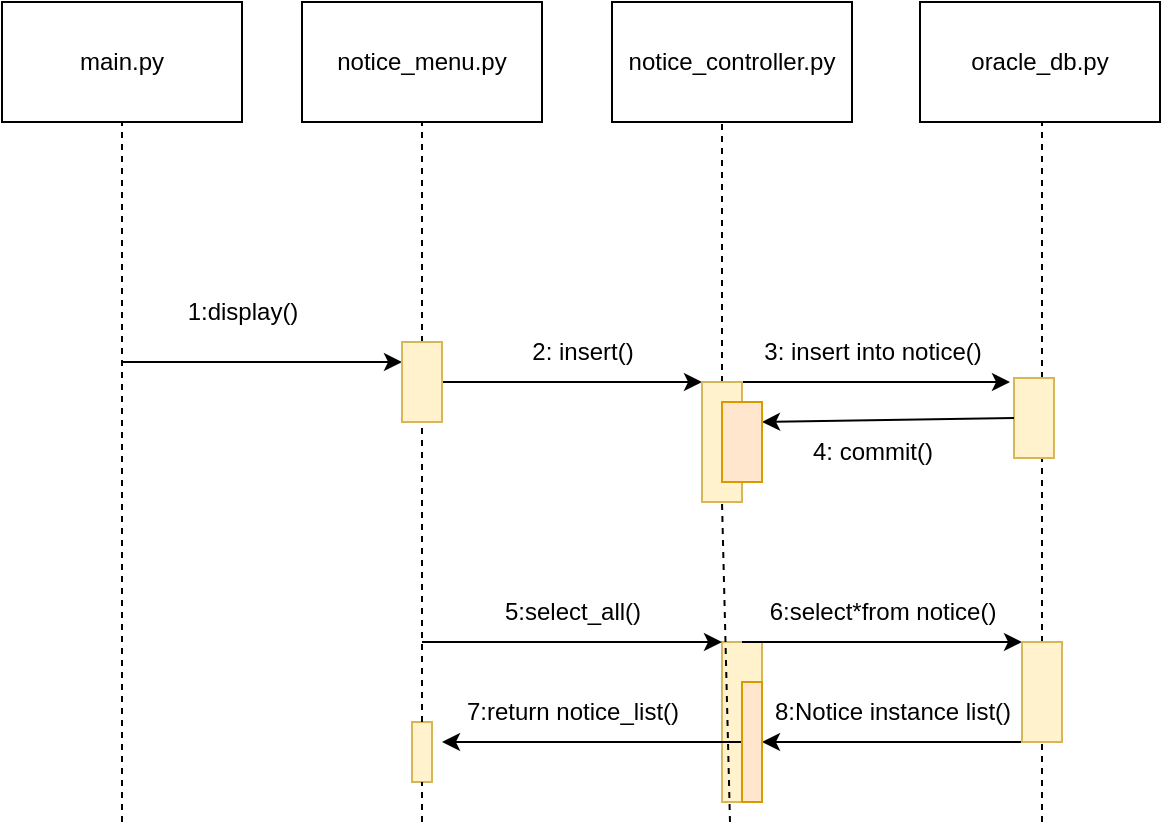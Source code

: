<mxfile version="20.1.1" type="github"><diagram id="b9IIirGVZ1tD8DAG6mxK" name="Page-1"><mxGraphModel dx="780" dy="752" grid="1" gridSize="10" guides="1" tooltips="1" connect="1" arrows="1" fold="1" page="1" pageScale="1" pageWidth="827" pageHeight="1169" math="0" shadow="0"><root><mxCell id="0"/><mxCell id="1" parent="0"/><mxCell id="42wBGViCeTJOvBd8uuLy-22" value="&lt;span style=&quot;color: rgba(0, 0, 0, 0); font-family: monospace; font-size: 0px; text-align: start;&quot;&gt;%3CmxGraphModel%3E%3Croot%3E%3CmxCell%20id%3D%220%22%2F%3E%3CmxCell%20id%3D%221%22%20parent%3D%220%22%2F%3E%3CmxCell%20id%3D%222%22%20value%3D%22%22%20style%3D%22endArrow%3Dclassic%3Bhtml%3D1%3Brounded%3D0%3B%22%20edge%3D%221%22%20parent%3D%221%22%3E%3CmxGeometry%20width%3D%2250%22%20height%3D%2250%22%20relative%3D%221%22%20as%3D%22geometry%22%3E%3CmxPoint%20x%3D%22420%22%20y%3D%22390%22%20as%3D%22sourcePoint%22%2F%3E%3CmxPoint%20x%3D%22560%22%20y%3D%22390%22%20as%3D%22targetPoint%22%2F%3E%3C%2FmxGeometry%3E%3C%2FmxCell%3E%3C%2Froot%3E%3C%2FmxGraphModel%3E&lt;/span&gt;" style="rounded=0;whiteSpace=wrap;html=1;fillColor=#fff2cc;strokeColor=#d6b656;" parent="1" vertex="1"><mxGeometry x="410" y="390" width="20" height="80" as="geometry"/></mxCell><mxCell id="42wBGViCeTJOvBd8uuLy-1" value="main.py" style="rounded=0;whiteSpace=wrap;html=1;" parent="1" vertex="1"><mxGeometry x="50" y="70" width="120" height="60" as="geometry"/></mxCell><mxCell id="42wBGViCeTJOvBd8uuLy-2" value="notice_menu.py" style="rounded=0;whiteSpace=wrap;html=1;" parent="1" vertex="1"><mxGeometry x="200" y="70" width="120" height="60" as="geometry"/></mxCell><mxCell id="42wBGViCeTJOvBd8uuLy-3" value="notice_controller.py" style="rounded=0;whiteSpace=wrap;html=1;" parent="1" vertex="1"><mxGeometry x="355" y="70" width="120" height="60" as="geometry"/></mxCell><mxCell id="42wBGViCeTJOvBd8uuLy-4" value="oracle_db.py" style="rounded=0;whiteSpace=wrap;html=1;" parent="1" vertex="1"><mxGeometry x="509" y="70" width="120" height="60" as="geometry"/></mxCell><mxCell id="42wBGViCeTJOvBd8uuLy-5" value="" style="endArrow=none;dashed=1;html=1;rounded=0;entryX=0.5;entryY=1;entryDx=0;entryDy=0;" parent="1" target="42wBGViCeTJOvBd8uuLy-1" edge="1"><mxGeometry width="50" height="50" relative="1" as="geometry"><mxPoint x="110" y="480" as="sourcePoint"/><mxPoint x="420" y="360" as="targetPoint"/></mxGeometry></mxCell><mxCell id="42wBGViCeTJOvBd8uuLy-6" value="" style="endArrow=none;dashed=1;html=1;rounded=0;entryX=0.5;entryY=1;entryDx=0;entryDy=0;startArrow=none;" parent="1" source="42wBGViCeTJOvBd8uuLy-30" edge="1"><mxGeometry width="50" height="50" relative="1" as="geometry"><mxPoint x="260" y="480" as="sourcePoint"/><mxPoint x="260" y="130" as="targetPoint"/></mxGeometry></mxCell><mxCell id="42wBGViCeTJOvBd8uuLy-7" value="" style="endArrow=none;dashed=1;html=1;rounded=0;startArrow=none;" parent="1" source="42wBGViCeTJOvBd8uuLy-31" edge="1"><mxGeometry width="50" height="50" relative="1" as="geometry"><mxPoint x="414" y="480" as="sourcePoint"/><mxPoint x="410" y="130" as="targetPoint"/></mxGeometry></mxCell><mxCell id="42wBGViCeTJOvBd8uuLy-8" value="" style="endArrow=none;dashed=1;html=1;rounded=0;entryX=0.5;entryY=1;entryDx=0;entryDy=0;" parent="1" edge="1"><mxGeometry width="50" height="50" relative="1" as="geometry"><mxPoint x="570" y="480" as="sourcePoint"/><mxPoint x="570" y="130" as="targetPoint"/></mxGeometry></mxCell><mxCell id="42wBGViCeTJOvBd8uuLy-9" value="" style="endArrow=classic;html=1;rounded=0;entryX=0;entryY=0.25;entryDx=0;entryDy=0;" parent="1" target="42wBGViCeTJOvBd8uuLy-30" edge="1"><mxGeometry width="50" height="50" relative="1" as="geometry"><mxPoint x="110" y="250" as="sourcePoint"/><mxPoint x="260" y="240" as="targetPoint"/></mxGeometry></mxCell><mxCell id="42wBGViCeTJOvBd8uuLy-10" value="" style="endArrow=classic;html=1;rounded=0;entryX=0;entryY=0;entryDx=0;entryDy=0;exitX=1;exitY=0.5;exitDx=0;exitDy=0;" parent="1" source="42wBGViCeTJOvBd8uuLy-30" target="42wBGViCeTJOvBd8uuLy-31" edge="1"><mxGeometry width="50" height="50" relative="1" as="geometry"><mxPoint x="266" y="260" as="sourcePoint"/><mxPoint x="406" y="260" as="targetPoint"/></mxGeometry></mxCell><mxCell id="42wBGViCeTJOvBd8uuLy-11" value="" style="endArrow=classic;html=1;rounded=0;" parent="1" edge="1"><mxGeometry width="50" height="50" relative="1" as="geometry"><mxPoint x="414" y="260" as="sourcePoint"/><mxPoint x="554" y="260" as="targetPoint"/></mxGeometry></mxCell><mxCell id="42wBGViCeTJOvBd8uuLy-12" value="" style="endArrow=classic;html=1;rounded=0;" parent="1" edge="1"><mxGeometry width="50" height="50" relative="1" as="geometry"><mxPoint x="260" y="390" as="sourcePoint"/><mxPoint x="410" y="390" as="targetPoint"/></mxGeometry></mxCell><mxCell id="42wBGViCeTJOvBd8uuLy-13" value="" style="endArrow=classic;html=1;rounded=0;" parent="1" edge="1"><mxGeometry width="50" height="50" relative="1" as="geometry"><mxPoint x="420" y="390" as="sourcePoint"/><mxPoint x="560" y="390" as="targetPoint"/></mxGeometry></mxCell><mxCell id="42wBGViCeTJOvBd8uuLy-14" value="" style="endArrow=classic;html=1;rounded=0;" parent="1" target="42wBGViCeTJOvBd8uuLy-16" edge="1"><mxGeometry width="50" height="50" relative="1" as="geometry"><mxPoint x="560" y="440" as="sourcePoint"/><mxPoint x="420" y="440" as="targetPoint"/></mxGeometry></mxCell><mxCell id="42wBGViCeTJOvBd8uuLy-15" value="" style="endArrow=classic;html=1;rounded=0;exitX=0;exitY=0.5;exitDx=0;exitDy=0;" parent="1" source="42wBGViCeTJOvBd8uuLy-16" edge="1"><mxGeometry width="50" height="50" relative="1" as="geometry"><mxPoint x="420" y="439.5" as="sourcePoint"/><mxPoint x="270" y="440" as="targetPoint"/></mxGeometry></mxCell><mxCell id="42wBGViCeTJOvBd8uuLy-16" value="&lt;span style=&quot;color: rgba(0, 0, 0, 0); font-family: monospace; font-size: 0px; text-align: start;&quot;&gt;%3CmxGraphModel%3E%3Croot%3E%3CmxCell%20id%3D%220%22%2F%3E%3CmxCell%20id%3D%221%22%20parent%3D%220%22%2F%3E%3CmxCell%20id%3D%222%22%20value%3D%22%22%20style%3D%22endArrow%3Dclassic%3Bhtml%3D1%3Brounded%3D0%3B%22%20edge%3D%221%22%20parent%3D%221%22%3E%3CmxGeometry%20width%3D%2250%22%20height%3D%2250%22%20relative%3D%221%22%20as%3D%22geometry%22%3E%3CmxPoint%20x%3D%22420%22%20y%3D%22390%22%20as%3D%22sourcePoint%22%2F%3E%3CmxPoint%20x%3D%22560%22%20y%3D%22390%22%20as%3D%22targetPoint%22%2F%3E%3C%2FmxGeometry%3E%3C%2FmxCell%3E%3C%2Froot%3E%3C%2FmxGraphModel%3E&lt;/span&gt;" style="rounded=0;whiteSpace=wrap;html=1;fillColor=#ffe6cc;strokeColor=#d79b00;" parent="1" vertex="1"><mxGeometry x="420" y="410" width="10" height="60" as="geometry"/></mxCell><mxCell id="42wBGViCeTJOvBd8uuLy-19" value="&lt;span style=&quot;color: rgba(0, 0, 0, 0); font-family: monospace; font-size: 0px; text-align: start;&quot;&gt;%3CmxGraphModel%3E%3Croot%3E%3CmxCell%20id%3D%220%22%2F%3E%3CmxCell%20id%3D%221%22%20parent%3D%220%22%2F%3E%3CmxCell%20id%3D%222%22%20value%3D%22%22%20style%3D%22endArrow%3Dclassic%3Bhtml%3D1%3Brounded%3D0%3B%22%20edge%3D%221%22%20parent%3D%221%22%3E%3CmxGeometry%20width%3D%2250%22%20height%3D%2250%22%20relative%3D%221%22%20as%3D%22geometry%22%3E%3CmxPoint%20x%3D%22420%22%20y%3D%22390%22%20as%3D%22sourcePoint%22%2F%3E%3CmxPoint%20x%3D%22560%22%20y%3D%22390%22%20as%3D%22targetPoint%22%2F%3E%3C%2FmxGeometry%3E%3C%2FmxCell%3E%3C%2Froot%3E%3C%2FmxGraphModel%3E&lt;/span&gt;" style="rounded=0;whiteSpace=wrap;html=1;fillColor=#fff2cc;strokeColor=#d6b656;" parent="1" vertex="1"><mxGeometry x="255" y="430" width="10" height="30" as="geometry"/></mxCell><mxCell id="42wBGViCeTJOvBd8uuLy-20" value="" style="endArrow=none;dashed=1;html=1;rounded=0;entryX=0.5;entryY=1;entryDx=0;entryDy=0;" parent="1" target="42wBGViCeTJOvBd8uuLy-19" edge="1"><mxGeometry width="50" height="50" relative="1" as="geometry"><mxPoint x="260" y="480" as="sourcePoint"/><mxPoint x="260" y="130" as="targetPoint"/></mxGeometry></mxCell><mxCell id="42wBGViCeTJOvBd8uuLy-21" value="&lt;span style=&quot;color: rgba(0, 0, 0, 0); font-family: monospace; font-size: 0px; text-align: start;&quot;&gt;%3CmxGraphModel%3E%3Croot%3E%3CmxCell%20id%3D%220%22%2F%3E%3CmxCell%20id%3D%221%22%20parent%3D%220%22%2F%3E%3CmxCell%20id%3D%222%22%20value%3D%22%22%20style%3D%22endArrow%3Dclassic%3Bhtml%3D1%3Brounded%3D0%3B%22%20edge%3D%221%22%20parent%3D%221%22%3E%3CmxGeometry%20width%3D%2250%22%20height%3D%2250%22%20relative%3D%221%22%20as%3D%22geometry%22%3E%3CmxPoint%20x%3D%22420%22%20y%3D%22390%22%20as%3D%22sourcePoint%22%2F%3E%3CmxPoint%20x%3D%22560%22%20y%3D%22390%22%20as%3D%22targetPoint%22%2F%3E%3C%2FmxGeometry%3E%3C%2FmxCell%3E%3C%2Froot%3E%3C%2FmxGraphModel%3E&lt;/span&gt;" style="rounded=0;whiteSpace=wrap;html=1;fillColor=#fff2cc;strokeColor=#d6b656;" parent="1" vertex="1"><mxGeometry x="560" y="390" width="20" height="50" as="geometry"/></mxCell><mxCell id="42wBGViCeTJOvBd8uuLy-23" value="1:display()" style="text;html=1;align=center;verticalAlign=middle;resizable=0;points=[];autosize=1;strokeColor=none;fillColor=none;" parent="1" vertex="1"><mxGeometry x="130" y="210" width="80" height="30" as="geometry"/></mxCell><mxCell id="42wBGViCeTJOvBd8uuLy-24" value="2: insert()" style="text;html=1;align=center;verticalAlign=middle;resizable=0;points=[];autosize=1;strokeColor=none;fillColor=none;" parent="1" vertex="1"><mxGeometry x="305" y="230" width="70" height="30" as="geometry"/></mxCell><mxCell id="42wBGViCeTJOvBd8uuLy-25" value="3: insert into notice()" style="text;html=1;align=center;verticalAlign=middle;resizable=0;points=[];autosize=1;strokeColor=none;fillColor=none;" parent="1" vertex="1"><mxGeometry x="420" y="230" width="130" height="30" as="geometry"/></mxCell><mxCell id="42wBGViCeTJOvBd8uuLy-26" value="4: commit()" style="text;html=1;align=center;verticalAlign=middle;resizable=0;points=[];autosize=1;strokeColor=none;fillColor=none;" parent="1" vertex="1"><mxGeometry x="445" y="280" width="80" height="30" as="geometry"/></mxCell><mxCell id="42wBGViCeTJOvBd8uuLy-28" value="" style="rounded=0;whiteSpace=wrap;html=1;fillColor=#fff2cc;strokeColor=#d6b656;" parent="1" vertex="1"><mxGeometry x="556" y="258" width="20" height="40" as="geometry"/></mxCell><mxCell id="42wBGViCeTJOvBd8uuLy-29" value="" style="endArrow=classic;html=1;rounded=0;entryX=1;entryY=0.25;entryDx=0;entryDy=0;exitX=0;exitY=0.5;exitDx=0;exitDy=0;" parent="1" source="42wBGViCeTJOvBd8uuLy-28" target="42wBGViCeTJOvBd8uuLy-36" edge="1"><mxGeometry width="50" height="50" relative="1" as="geometry"><mxPoint x="550" y="280" as="sourcePoint"/><mxPoint x="440" y="278" as="targetPoint"/></mxGeometry></mxCell><mxCell id="42wBGViCeTJOvBd8uuLy-31" value="" style="rounded=0;whiteSpace=wrap;html=1;fillColor=#fff2cc;strokeColor=#d6b656;" parent="1" vertex="1"><mxGeometry x="400" y="260" width="20" height="60" as="geometry"/></mxCell><mxCell id="42wBGViCeTJOvBd8uuLy-32" value="" style="endArrow=none;dashed=1;html=1;rounded=0;entryX=0.5;entryY=1;entryDx=0;entryDy=0;" parent="1" target="42wBGViCeTJOvBd8uuLy-31" edge="1"><mxGeometry width="50" height="50" relative="1" as="geometry"><mxPoint x="414" y="480" as="sourcePoint"/><mxPoint x="414" y="130" as="targetPoint"/></mxGeometry></mxCell><mxCell id="42wBGViCeTJOvBd8uuLy-30" value="" style="rounded=0;whiteSpace=wrap;html=1;fillColor=#fff2cc;strokeColor=#d6b656;" parent="1" vertex="1"><mxGeometry x="250" y="240" width="20" height="40" as="geometry"/></mxCell><mxCell id="42wBGViCeTJOvBd8uuLy-33" value="" style="endArrow=none;dashed=1;html=1;rounded=0;entryX=0.5;entryY=1;entryDx=0;entryDy=0;startArrow=none;" parent="1" source="42wBGViCeTJOvBd8uuLy-19" target="42wBGViCeTJOvBd8uuLy-30" edge="1"><mxGeometry width="50" height="50" relative="1" as="geometry"><mxPoint x="260" y="440" as="sourcePoint"/><mxPoint x="260" y="130" as="targetPoint"/></mxGeometry></mxCell><mxCell id="42wBGViCeTJOvBd8uuLy-36" value="" style="rounded=0;whiteSpace=wrap;html=1;fillColor=#ffe6cc;strokeColor=#d79b00;" parent="1" vertex="1"><mxGeometry x="410" y="270" width="20" height="40" as="geometry"/></mxCell><mxCell id="42wBGViCeTJOvBd8uuLy-39" value="5:select_all()" style="text;html=1;align=center;verticalAlign=middle;resizable=0;points=[];autosize=1;strokeColor=none;fillColor=none;" parent="1" vertex="1"><mxGeometry x="290" y="360" width="90" height="30" as="geometry"/></mxCell><mxCell id="42wBGViCeTJOvBd8uuLy-40" value="6:select*from notice()" style="text;html=1;align=center;verticalAlign=middle;resizable=0;points=[];autosize=1;strokeColor=none;fillColor=none;" parent="1" vertex="1"><mxGeometry x="420" y="360" width="140" height="30" as="geometry"/></mxCell><mxCell id="42wBGViCeTJOvBd8uuLy-41" value="7:return notice_list()" style="text;html=1;align=center;verticalAlign=middle;resizable=0;points=[];autosize=1;strokeColor=none;fillColor=none;" parent="1" vertex="1"><mxGeometry x="270" y="410" width="130" height="30" as="geometry"/></mxCell><mxCell id="42wBGViCeTJOvBd8uuLy-42" value="8:Notice instance list()" style="text;html=1;align=center;verticalAlign=middle;resizable=0;points=[];autosize=1;strokeColor=none;fillColor=none;" parent="1" vertex="1"><mxGeometry x="425" y="410" width="140" height="30" as="geometry"/></mxCell></root></mxGraphModel></diagram></mxfile>